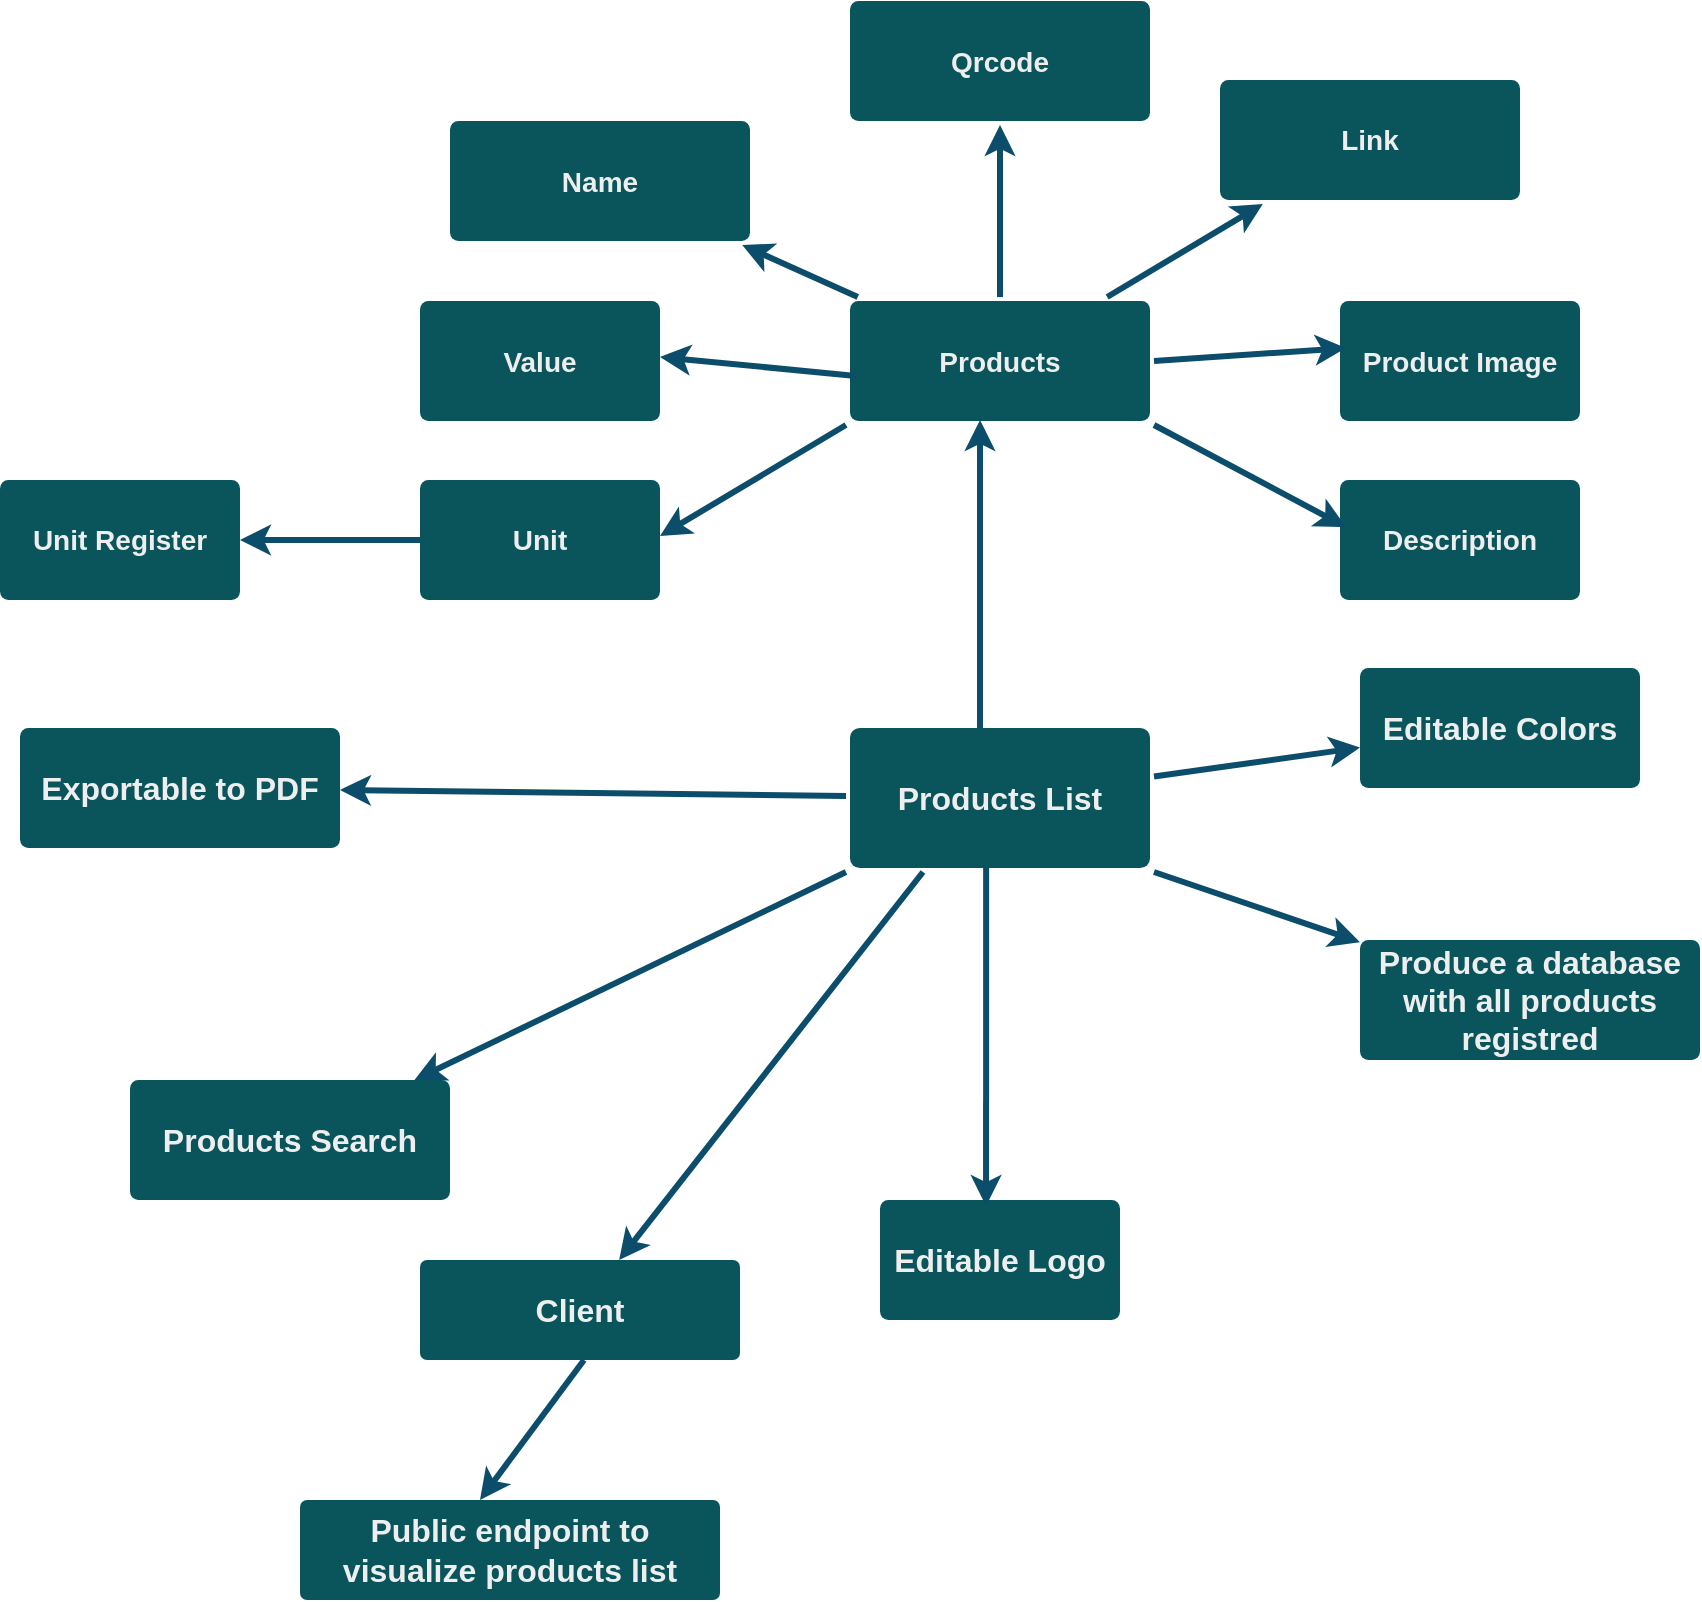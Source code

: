 <mxfile version="24.3.1" type="github">
  <diagram id="6a731a19-8d31-9384-78a2-239565b7b9f0" name="Page-1">
    <mxGraphModel dx="1434" dy="718" grid="1" gridSize="10" guides="1" tooltips="1" connect="1" arrows="1" fold="1" page="1" pageScale="1" pageWidth="1169" pageHeight="827" background="none" math="0" shadow="0">
      <root>
        <mxCell id="0" />
        <mxCell id="1" parent="0" />
        <mxCell id="1745" value="" style="edgeStyle=none;rounded=0;jumpStyle=none;html=1;shadow=0;labelBackgroundColor=none;startArrow=none;startFill=0;endArrow=classic;endFill=1;jettySize=auto;orthogonalLoop=1;strokeColor=#0B4D6A;strokeWidth=3;fontFamily=Helvetica;fontSize=16;fontColor=default;spacing=5;" parent="1" edge="1">
          <mxGeometry relative="1" as="geometry">
            <mxPoint x="560" y="414" as="sourcePoint" />
            <mxPoint x="560" y="260" as="targetPoint" />
          </mxGeometry>
        </mxCell>
        <mxCell id="1749" value="Products List" style="rounded=1;whiteSpace=wrap;html=1;shadow=0;labelBackgroundColor=none;strokeColor=none;strokeWidth=3;fillColor=#09555B;fontFamily=Helvetica;fontSize=16;fontColor=#EEEEEE;align=center;fontStyle=1;spacing=5;arcSize=7;perimeterSpacing=2;" parent="1" vertex="1">
          <mxGeometry x="495" y="414" width="150" height="70" as="geometry" />
        </mxCell>
        <mxCell id="1764" value="Products" style="rounded=1;whiteSpace=wrap;html=1;shadow=0;labelBackgroundColor=none;strokeColor=none;strokeWidth=3;fillColor=#09555B;fontFamily=Helvetica;fontSize=14;fontColor=#EEEEEE;align=center;spacing=5;fontStyle=1;arcSize=7;perimeterSpacing=2;" parent="1" vertex="1">
          <mxGeometry x="495" y="200.5" width="150" height="60" as="geometry" />
        </mxCell>
        <mxCell id="1765" value="Link" style="rounded=1;whiteSpace=wrap;html=1;shadow=0;labelBackgroundColor=none;strokeColor=none;strokeWidth=3;fillColor=#09555B;fontFamily=Helvetica;fontSize=14;fontColor=#EEEEEE;align=center;spacing=5;arcSize=7;perimeterSpacing=2;fontStyle=1" parent="1" vertex="1">
          <mxGeometry x="680" y="90" width="150" height="60" as="geometry" />
        </mxCell>
        <mxCell id="1766" value="" style="edgeStyle=none;rounded=0;jumpStyle=none;html=1;shadow=0;labelBackgroundColor=none;startArrow=none;startFill=0;endArrow=classic;endFill=1;jettySize=auto;orthogonalLoop=1;strokeColor=#0B4D6A;strokeWidth=3;fontFamily=Helvetica;fontSize=14;fontColor=default;spacing=5;" parent="1" source="1764" target="1765" edge="1">
          <mxGeometry relative="1" as="geometry" />
        </mxCell>
        <mxCell id="1767" value="Qrcode" style="rounded=1;whiteSpace=wrap;html=1;shadow=0;labelBackgroundColor=none;strokeColor=none;strokeWidth=3;fillColor=#09555B;fontFamily=Helvetica;fontSize=14;fontColor=#EEEEEE;align=center;spacing=5;arcSize=7;perimeterSpacing=2;fontStyle=1" parent="1" vertex="1">
          <mxGeometry x="495" y="50.5" width="150" height="60" as="geometry" />
        </mxCell>
        <mxCell id="1768" value="" style="edgeStyle=none;rounded=0;jumpStyle=none;html=1;shadow=0;labelBackgroundColor=none;startArrow=none;startFill=0;endArrow=classic;endFill=1;jettySize=auto;orthogonalLoop=1;strokeColor=#0B4D6A;strokeWidth=3;fontFamily=Helvetica;fontSize=14;fontColor=default;spacing=5;" parent="1" source="1764" target="1767" edge="1">
          <mxGeometry relative="1" as="geometry" />
        </mxCell>
        <mxCell id="1769" value="Name" style="rounded=1;whiteSpace=wrap;html=1;shadow=0;labelBackgroundColor=none;strokeColor=none;strokeWidth=3;fillColor=#09555B;fontFamily=Helvetica;fontSize=14;fontColor=#EEEEEE;align=center;spacing=5;arcSize=7;perimeterSpacing=2;fontStyle=1" parent="1" vertex="1">
          <mxGeometry x="295" y="110.5" width="150" height="60" as="geometry" />
        </mxCell>
        <mxCell id="1770" value="" style="edgeStyle=none;rounded=0;jumpStyle=none;html=1;shadow=0;labelBackgroundColor=none;startArrow=none;startFill=0;endArrow=classic;endFill=1;jettySize=auto;orthogonalLoop=1;strokeColor=#0B4D6A;strokeWidth=3;fontFamily=Helvetica;fontSize=14;fontColor=default;spacing=5;" parent="1" source="1764" target="1769" edge="1">
          <mxGeometry relative="1" as="geometry" />
        </mxCell>
        <mxCell id="2_9wW-0BQ_GVZx1C2oif-1779" value="Value" style="rounded=1;whiteSpace=wrap;html=1;fontSize=14;fillColor=#09555B;strokeColor=none;fontColor=#EEEEEE;shadow=0;labelBackgroundColor=none;strokeWidth=3;spacing=5;fontStyle=1;arcSize=7;" parent="1" vertex="1">
          <mxGeometry x="280" y="200.5" width="120" height="60" as="geometry" />
        </mxCell>
        <mxCell id="2_9wW-0BQ_GVZx1C2oif-1781" value="" style="edgeStyle=none;rounded=0;jumpStyle=none;html=1;shadow=0;labelBackgroundColor=none;startArrow=none;startFill=0;endArrow=classic;endFill=1;jettySize=auto;orthogonalLoop=1;strokeColor=#0B4D6A;strokeWidth=3;fontFamily=Helvetica;fontSize=14;fontColor=default;spacing=5;exitX=0.032;exitY=0.617;exitDx=0;exitDy=0;exitPerimeter=0;" parent="1" source="1764" edge="1">
          <mxGeometry relative="1" as="geometry">
            <mxPoint x="458" y="254.5" as="sourcePoint" />
            <mxPoint x="400" y="228.5" as="targetPoint" />
          </mxGeometry>
        </mxCell>
        <mxCell id="2_9wW-0BQ_GVZx1C2oif-1782" value="Product Image" style="whiteSpace=wrap;html=1;fontSize=14;fillColor=#09555B;strokeColor=none;fontColor=#EEEEEE;rounded=1;shadow=0;labelBackgroundColor=none;strokeWidth=3;spacing=5;fontStyle=1;arcSize=7;" parent="1" vertex="1">
          <mxGeometry x="740" y="200.5" width="120" height="60" as="geometry" />
        </mxCell>
        <mxCell id="2_9wW-0BQ_GVZx1C2oif-1784" value="" style="edgeStyle=none;rounded=0;jumpStyle=none;html=1;shadow=0;labelBackgroundColor=none;startArrow=none;startFill=0;endArrow=classic;endFill=1;jettySize=auto;orthogonalLoop=1;strokeColor=#0B4D6A;strokeWidth=3;fontFamily=Helvetica;fontSize=14;fontColor=default;spacing=5;exitX=1;exitY=0.5;exitDx=0;exitDy=0;entryX=0.025;entryY=0.392;entryDx=0;entryDy=0;entryPerimeter=0;" parent="1" source="1764" target="2_9wW-0BQ_GVZx1C2oif-1782" edge="1">
          <mxGeometry relative="1" as="geometry">
            <mxPoint x="660" y="236" as="sourcePoint" />
            <mxPoint x="718" y="210" as="targetPoint" />
          </mxGeometry>
        </mxCell>
        <mxCell id="2_9wW-0BQ_GVZx1C2oif-1785" value="Description" style="whiteSpace=wrap;html=1;fontSize=14;fillColor=#09555B;strokeColor=none;fontColor=#EEEEEE;rounded=1;shadow=0;labelBackgroundColor=none;strokeWidth=3;spacing=5;fontStyle=1;arcSize=7;" parent="1" vertex="1">
          <mxGeometry x="740" y="290" width="120" height="60" as="geometry" />
        </mxCell>
        <mxCell id="2_9wW-0BQ_GVZx1C2oif-1786" value="" style="edgeStyle=none;rounded=0;jumpStyle=none;html=1;shadow=0;labelBackgroundColor=none;startArrow=none;startFill=0;endArrow=classic;endFill=1;jettySize=auto;orthogonalLoop=1;strokeColor=#0B4D6A;strokeWidth=3;fontFamily=Helvetica;fontSize=14;fontColor=default;spacing=5;exitX=1;exitY=1;exitDx=0;exitDy=0;entryX=0.025;entryY=0.392;entryDx=0;entryDy=0;entryPerimeter=0;" parent="1" source="1764" target="2_9wW-0BQ_GVZx1C2oif-1785" edge="1">
          <mxGeometry relative="1" as="geometry">
            <mxPoint x="647" y="310.5" as="sourcePoint" />
            <mxPoint x="718" y="289.5" as="targetPoint" />
          </mxGeometry>
        </mxCell>
        <mxCell id="2_9wW-0BQ_GVZx1C2oif-1787" value="Exportable to PDF" style="whiteSpace=wrap;html=1;fontSize=16;fillColor=#09555B;strokeColor=none;fontColor=#EEEEEE;rounded=1;shadow=0;labelBackgroundColor=none;strokeWidth=3;fontStyle=1;spacing=5;arcSize=7;" parent="1" vertex="1">
          <mxGeometry x="80" y="414" width="160" height="60" as="geometry" />
        </mxCell>
        <mxCell id="2_9wW-0BQ_GVZx1C2oif-1789" value="Editable Logo" style="whiteSpace=wrap;html=1;fontSize=16;fillColor=#09555B;strokeColor=none;fontColor=#EEEEEE;rounded=1;shadow=0;labelBackgroundColor=none;strokeWidth=3;fontStyle=1;spacing=5;arcSize=7;" parent="1" vertex="1">
          <mxGeometry x="510" y="650" width="120" height="60" as="geometry" />
        </mxCell>
        <mxCell id="2_9wW-0BQ_GVZx1C2oif-1791" value="Editable Colors" style="whiteSpace=wrap;html=1;fontSize=16;fillColor=#09555B;strokeColor=none;fontColor=#EEEEEE;rounded=1;shadow=0;labelBackgroundColor=none;strokeWidth=3;fontStyle=1;spacing=5;arcSize=7;" parent="1" vertex="1">
          <mxGeometry x="750" y="384" width="140" height="60" as="geometry" />
        </mxCell>
        <mxCell id="2_9wW-0BQ_GVZx1C2oif-1793" value="" style="edgeStyle=none;rounded=0;jumpStyle=none;html=1;shadow=0;labelBackgroundColor=none;startArrow=none;startFill=0;endArrow=classic;endFill=1;jettySize=auto;orthogonalLoop=1;strokeColor=#0B4D6A;strokeWidth=3;fontFamily=Helvetica;fontSize=14;fontColor=default;spacing=5;" parent="1" source="1749" target="2_9wW-0BQ_GVZx1C2oif-1787" edge="1">
          <mxGeometry relative="1" as="geometry">
            <mxPoint x="488" y="453.75" as="sourcePoint" />
            <mxPoint x="390" y="444.25" as="targetPoint" />
          </mxGeometry>
        </mxCell>
        <mxCell id="2_9wW-0BQ_GVZx1C2oif-1794" value="" style="edgeStyle=none;rounded=0;jumpStyle=none;html=1;shadow=0;labelBackgroundColor=none;startArrow=none;startFill=0;endArrow=classic;endFill=1;jettySize=auto;orthogonalLoop=1;strokeColor=#0B4D6A;strokeWidth=3;fontFamily=Helvetica;fontSize=14;fontColor=default;spacing=5;" parent="1" source="1749" target="2_9wW-0BQ_GVZx1C2oif-1791" edge="1">
          <mxGeometry relative="1" as="geometry">
            <mxPoint x="650" y="449.25" as="sourcePoint" />
            <mxPoint x="748" y="458.75" as="targetPoint" />
          </mxGeometry>
        </mxCell>
        <mxCell id="2_9wW-0BQ_GVZx1C2oif-1798" value="" style="edgeStyle=none;rounded=0;jumpStyle=none;html=1;shadow=0;labelBackgroundColor=none;startArrow=none;startFill=0;endArrow=classic;endFill=1;jettySize=auto;orthogonalLoop=1;strokeColor=#0B4D6A;strokeWidth=3;fontFamily=Helvetica;fontSize=14;fontColor=default;spacing=5;exitX=0.455;exitY=0.973;exitDx=0;exitDy=0;exitPerimeter=0;entryX=0.442;entryY=0.05;entryDx=0;entryDy=0;entryPerimeter=0;" parent="1" source="1749" target="2_9wW-0BQ_GVZx1C2oif-1789" edge="1">
          <mxGeometry relative="1" as="geometry">
            <mxPoint x="527" y="524" as="sourcePoint" />
            <mxPoint x="630" y="524" as="targetPoint" />
          </mxGeometry>
        </mxCell>
        <mxCell id="2_9wW-0BQ_GVZx1C2oif-1799" value="Unit" style="rounded=1;whiteSpace=wrap;html=1;fontSize=14;fillColor=#09555B;strokeColor=none;fontColor=#EEEEEE;shadow=0;labelBackgroundColor=none;strokeWidth=3;spacing=5;fontStyle=1;arcSize=7;" parent="1" vertex="1">
          <mxGeometry x="280" y="290" width="120" height="60" as="geometry" />
        </mxCell>
        <mxCell id="2_9wW-0BQ_GVZx1C2oif-1800" value="" style="edgeStyle=none;rounded=0;jumpStyle=none;html=1;shadow=0;labelBackgroundColor=none;startArrow=none;startFill=0;endArrow=classic;endFill=1;jettySize=auto;orthogonalLoop=1;strokeColor=#0B4D6A;strokeWidth=3;fontFamily=Helvetica;fontSize=14;fontColor=default;spacing=5;exitX=0;exitY=1;exitDx=0;exitDy=0;" parent="1" source="1764" edge="1">
          <mxGeometry relative="1" as="geometry">
            <mxPoint x="498" y="327.5" as="sourcePoint" />
            <mxPoint x="400" y="318" as="targetPoint" />
          </mxGeometry>
        </mxCell>
        <mxCell id="2_9wW-0BQ_GVZx1C2oif-1801" value="Unit Register" style="rounded=1;whiteSpace=wrap;html=1;fontSize=14;fillColor=#09555B;strokeColor=none;fontColor=#EEEEEE;shadow=0;labelBackgroundColor=none;strokeWidth=3;spacing=5;fontStyle=1;arcSize=7;" parent="1" vertex="1">
          <mxGeometry x="70" y="290" width="120" height="60" as="geometry" />
        </mxCell>
        <mxCell id="2_9wW-0BQ_GVZx1C2oif-1803" value="" style="edgeStyle=none;rounded=0;jumpStyle=none;html=1;shadow=0;labelBackgroundColor=none;startArrow=none;startFill=0;endArrow=classic;endFill=1;jettySize=auto;orthogonalLoop=1;strokeColor=#0B4D6A;strokeWidth=3;fontFamily=Helvetica;fontSize=14;fontColor=default;spacing=5;exitX=0;exitY=0.5;exitDx=0;exitDy=0;entryX=1;entryY=0.5;entryDx=0;entryDy=0;" parent="1" source="2_9wW-0BQ_GVZx1C2oif-1799" target="2_9wW-0BQ_GVZx1C2oif-1801" edge="1">
          <mxGeometry relative="1" as="geometry">
            <mxPoint x="283" y="280" as="sourcePoint" />
            <mxPoint x="190" y="335" as="targetPoint" />
          </mxGeometry>
        </mxCell>
        <mxCell id="2_9wW-0BQ_GVZx1C2oif-1804" value="Products Search" style="whiteSpace=wrap;html=1;fontSize=16;fillColor=#09555B;strokeColor=none;fontColor=#EEEEEE;rounded=1;shadow=0;labelBackgroundColor=none;strokeWidth=3;fontStyle=1;spacing=5;arcSize=7;" parent="1" vertex="1">
          <mxGeometry x="135" y="590" width="160" height="60" as="geometry" />
        </mxCell>
        <mxCell id="2_9wW-0BQ_GVZx1C2oif-1805" value="" style="edgeStyle=none;rounded=0;jumpStyle=none;html=1;shadow=0;labelBackgroundColor=none;startArrow=none;startFill=0;endArrow=classic;endFill=1;jettySize=auto;orthogonalLoop=1;strokeColor=#0B4D6A;strokeWidth=3;fontFamily=Helvetica;fontSize=14;fontColor=default;spacing=5;exitX=0;exitY=1;exitDx=0;exitDy=0;" parent="1" source="1749" target="2_9wW-0BQ_GVZx1C2oif-1804" edge="1">
          <mxGeometry relative="1" as="geometry">
            <mxPoint x="495" y="539" as="sourcePoint" />
            <mxPoint x="392" y="534.25" as="targetPoint" />
          </mxGeometry>
        </mxCell>
        <mxCell id="2_9wW-0BQ_GVZx1C2oif-1806" value="Produce a database with all products registred" style="whiteSpace=wrap;html=1;fontSize=16;fillColor=#09555B;strokeColor=none;fontColor=#EEEEEE;rounded=1;shadow=0;labelBackgroundColor=none;strokeWidth=3;fontStyle=1;spacing=5;arcSize=7;" parent="1" vertex="1">
          <mxGeometry x="750" y="520" width="170" height="60" as="geometry" />
        </mxCell>
        <mxCell id="2_9wW-0BQ_GVZx1C2oif-1807" value="" style="edgeStyle=none;rounded=0;jumpStyle=none;html=1;shadow=0;labelBackgroundColor=none;startArrow=none;startFill=0;endArrow=classic;endFill=1;jettySize=auto;orthogonalLoop=1;strokeColor=#0B4D6A;strokeWidth=3;fontFamily=Helvetica;fontSize=14;fontColor=default;spacing=5;exitX=1;exitY=1;exitDx=0;exitDy=0;" parent="1" source="1749" target="2_9wW-0BQ_GVZx1C2oif-1806" edge="1">
          <mxGeometry relative="1" as="geometry">
            <mxPoint x="630" y="490" as="sourcePoint" />
            <mxPoint x="764" y="552.75" as="targetPoint" />
          </mxGeometry>
        </mxCell>
        <mxCell id="LP7FnFyuthA_gC9GksQE-1770" value="Client" style="whiteSpace=wrap;html=1;fontSize=16;fillColor=#09555B;strokeColor=none;fontColor=#EEEEEE;rounded=1;shadow=0;labelBackgroundColor=none;strokeWidth=3;fontStyle=1;spacing=5;arcSize=7;" vertex="1" parent="1">
          <mxGeometry x="280" y="680" width="160" height="50" as="geometry" />
        </mxCell>
        <mxCell id="LP7FnFyuthA_gC9GksQE-1771" value="" style="edgeStyle=none;rounded=0;jumpStyle=none;html=1;shadow=0;labelBackgroundColor=none;startArrow=none;startFill=0;endArrow=classic;endFill=1;jettySize=auto;orthogonalLoop=1;strokeColor=#0B4D6A;strokeWidth=3;fontFamily=Helvetica;fontSize=14;fontColor=default;spacing=5;exitX=0.25;exitY=1;exitDx=0;exitDy=0;" edge="1" parent="1" target="LP7FnFyuthA_gC9GksQE-1770" source="1749">
          <mxGeometry relative="1" as="geometry">
            <mxPoint x="618" y="570" as="sourcePoint" />
            <mxPoint x="517" y="618.25" as="targetPoint" />
          </mxGeometry>
        </mxCell>
        <mxCell id="LP7FnFyuthA_gC9GksQE-1774" value="Public endpoint to visualize products list" style="whiteSpace=wrap;html=1;fontSize=16;fillColor=#09555B;strokeColor=none;fontColor=#EEEEEE;rounded=1;shadow=0;labelBackgroundColor=none;strokeWidth=3;fontStyle=1;spacing=5;arcSize=7;" vertex="1" parent="1">
          <mxGeometry x="220" y="800" width="210" height="50" as="geometry" />
        </mxCell>
        <mxCell id="LP7FnFyuthA_gC9GksQE-1775" value="" style="edgeStyle=none;rounded=0;jumpStyle=none;html=1;shadow=0;labelBackgroundColor=none;startArrow=none;startFill=0;endArrow=classic;endFill=1;jettySize=auto;orthogonalLoop=1;strokeColor=#0B4D6A;strokeWidth=3;fontFamily=Helvetica;fontSize=14;fontColor=default;spacing=5;exitX=0.25;exitY=1;exitDx=0;exitDy=0;" edge="1" parent="1">
          <mxGeometry relative="1" as="geometry">
            <mxPoint x="362" y="730" as="sourcePoint" />
            <mxPoint x="310" y="800" as="targetPoint" />
          </mxGeometry>
        </mxCell>
      </root>
    </mxGraphModel>
  </diagram>
</mxfile>
